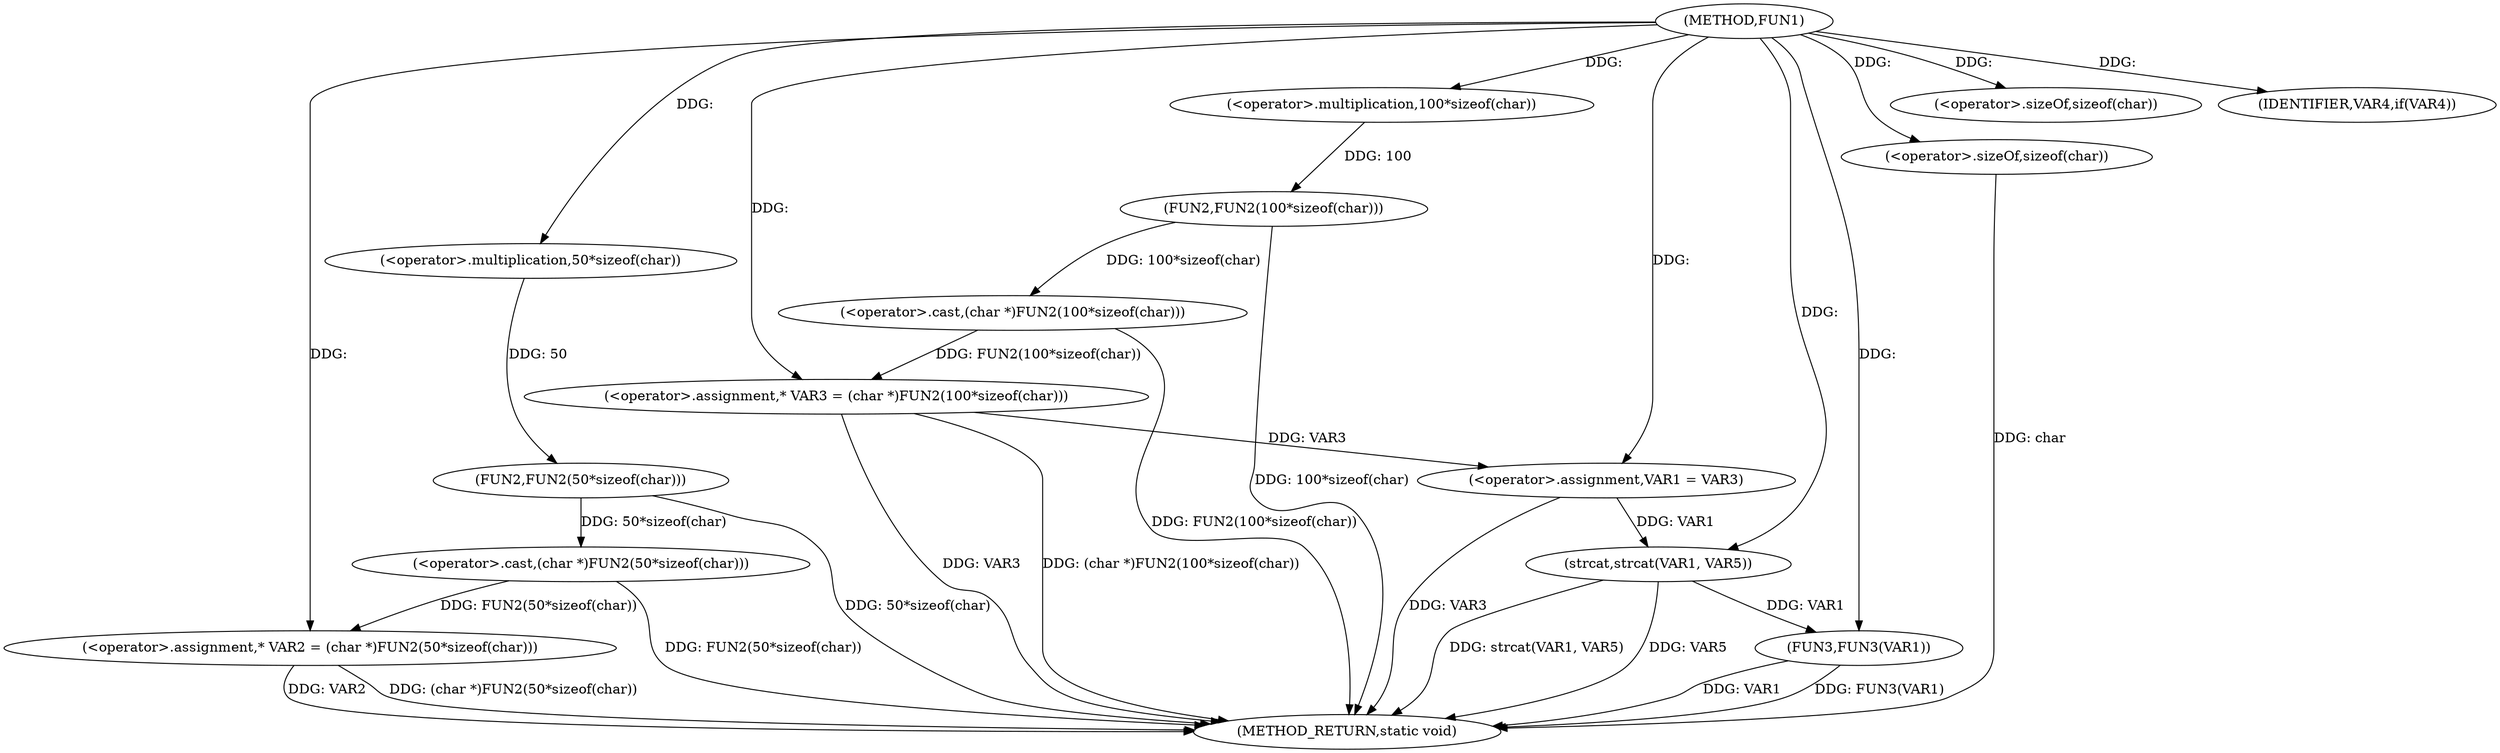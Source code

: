 digraph FUN1 {  
"1000100" [label = "(METHOD,FUN1)" ]
"1000136" [label = "(METHOD_RETURN,static void)" ]
"1000104" [label = "(<operator>.assignment,* VAR2 = (char *)FUN2(50*sizeof(char)))" ]
"1000106" [label = "(<operator>.cast,(char *)FUN2(50*sizeof(char)))" ]
"1000108" [label = "(FUN2,FUN2(50*sizeof(char)))" ]
"1000109" [label = "(<operator>.multiplication,50*sizeof(char))" ]
"1000111" [label = "(<operator>.sizeOf,sizeof(char))" ]
"1000114" [label = "(<operator>.assignment,* VAR3 = (char *)FUN2(100*sizeof(char)))" ]
"1000116" [label = "(<operator>.cast,(char *)FUN2(100*sizeof(char)))" ]
"1000118" [label = "(FUN2,FUN2(100*sizeof(char)))" ]
"1000119" [label = "(<operator>.multiplication,100*sizeof(char))" ]
"1000121" [label = "(<operator>.sizeOf,sizeof(char))" ]
"1000124" [label = "(IDENTIFIER,VAR4,if(VAR4))" ]
"1000126" [label = "(<operator>.assignment,VAR1 = VAR3)" ]
"1000131" [label = "(strcat,strcat(VAR1, VAR5))" ]
"1000134" [label = "(FUN3,FUN3(VAR1))" ]
  "1000106" -> "1000136"  [ label = "DDG: FUN2(50*sizeof(char))"] 
  "1000104" -> "1000136"  [ label = "DDG: VAR2"] 
  "1000134" -> "1000136"  [ label = "DDG: FUN3(VAR1)"] 
  "1000116" -> "1000136"  [ label = "DDG: FUN2(100*sizeof(char))"] 
  "1000131" -> "1000136"  [ label = "DDG: VAR5"] 
  "1000134" -> "1000136"  [ label = "DDG: VAR1"] 
  "1000121" -> "1000136"  [ label = "DDG: char"] 
  "1000126" -> "1000136"  [ label = "DDG: VAR3"] 
  "1000118" -> "1000136"  [ label = "DDG: 100*sizeof(char)"] 
  "1000114" -> "1000136"  [ label = "DDG: (char *)FUN2(100*sizeof(char))"] 
  "1000131" -> "1000136"  [ label = "DDG: strcat(VAR1, VAR5)"] 
  "1000114" -> "1000136"  [ label = "DDG: VAR3"] 
  "1000104" -> "1000136"  [ label = "DDG: (char *)FUN2(50*sizeof(char))"] 
  "1000108" -> "1000136"  [ label = "DDG: 50*sizeof(char)"] 
  "1000106" -> "1000104"  [ label = "DDG: FUN2(50*sizeof(char))"] 
  "1000100" -> "1000104"  [ label = "DDG: "] 
  "1000108" -> "1000106"  [ label = "DDG: 50*sizeof(char)"] 
  "1000109" -> "1000108"  [ label = "DDG: 50"] 
  "1000100" -> "1000109"  [ label = "DDG: "] 
  "1000100" -> "1000111"  [ label = "DDG: "] 
  "1000116" -> "1000114"  [ label = "DDG: FUN2(100*sizeof(char))"] 
  "1000100" -> "1000114"  [ label = "DDG: "] 
  "1000118" -> "1000116"  [ label = "DDG: 100*sizeof(char)"] 
  "1000119" -> "1000118"  [ label = "DDG: 100"] 
  "1000100" -> "1000119"  [ label = "DDG: "] 
  "1000100" -> "1000121"  [ label = "DDG: "] 
  "1000100" -> "1000124"  [ label = "DDG: "] 
  "1000114" -> "1000126"  [ label = "DDG: VAR3"] 
  "1000100" -> "1000126"  [ label = "DDG: "] 
  "1000126" -> "1000131"  [ label = "DDG: VAR1"] 
  "1000100" -> "1000131"  [ label = "DDG: "] 
  "1000131" -> "1000134"  [ label = "DDG: VAR1"] 
  "1000100" -> "1000134"  [ label = "DDG: "] 
}
